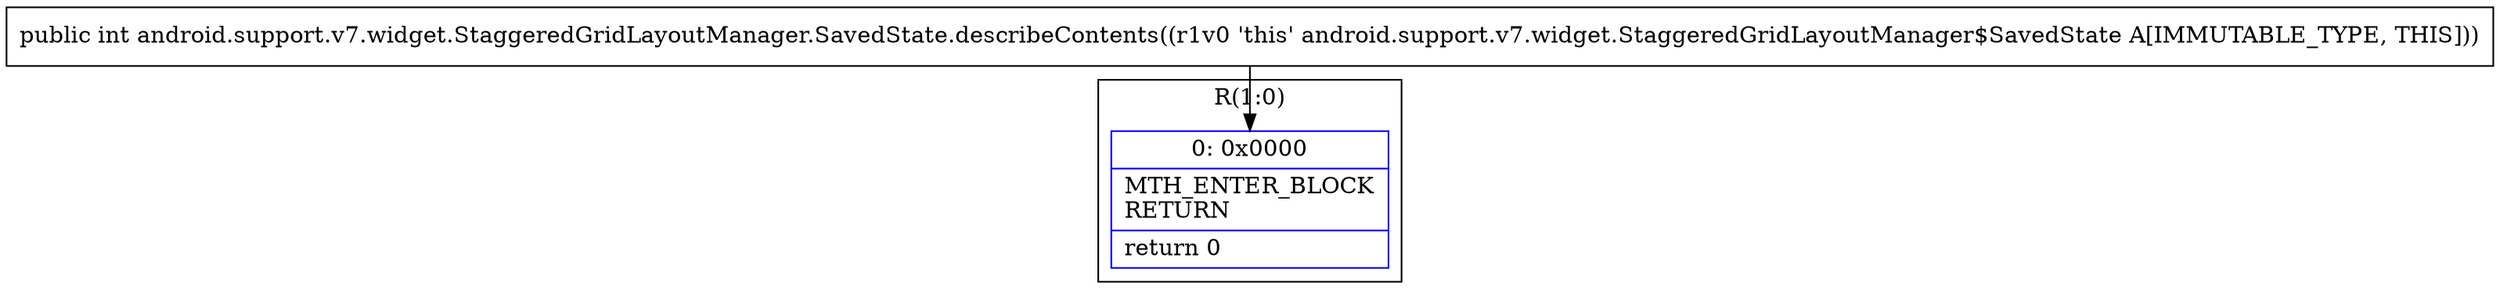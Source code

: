 digraph "CFG forandroid.support.v7.widget.StaggeredGridLayoutManager.SavedState.describeContents()I" {
subgraph cluster_Region_1947616968 {
label = "R(1:0)";
node [shape=record,color=blue];
Node_0 [shape=record,label="{0\:\ 0x0000|MTH_ENTER_BLOCK\lRETURN\l|return 0\l}"];
}
MethodNode[shape=record,label="{public int android.support.v7.widget.StaggeredGridLayoutManager.SavedState.describeContents((r1v0 'this' android.support.v7.widget.StaggeredGridLayoutManager$SavedState A[IMMUTABLE_TYPE, THIS])) }"];
MethodNode -> Node_0;
}

